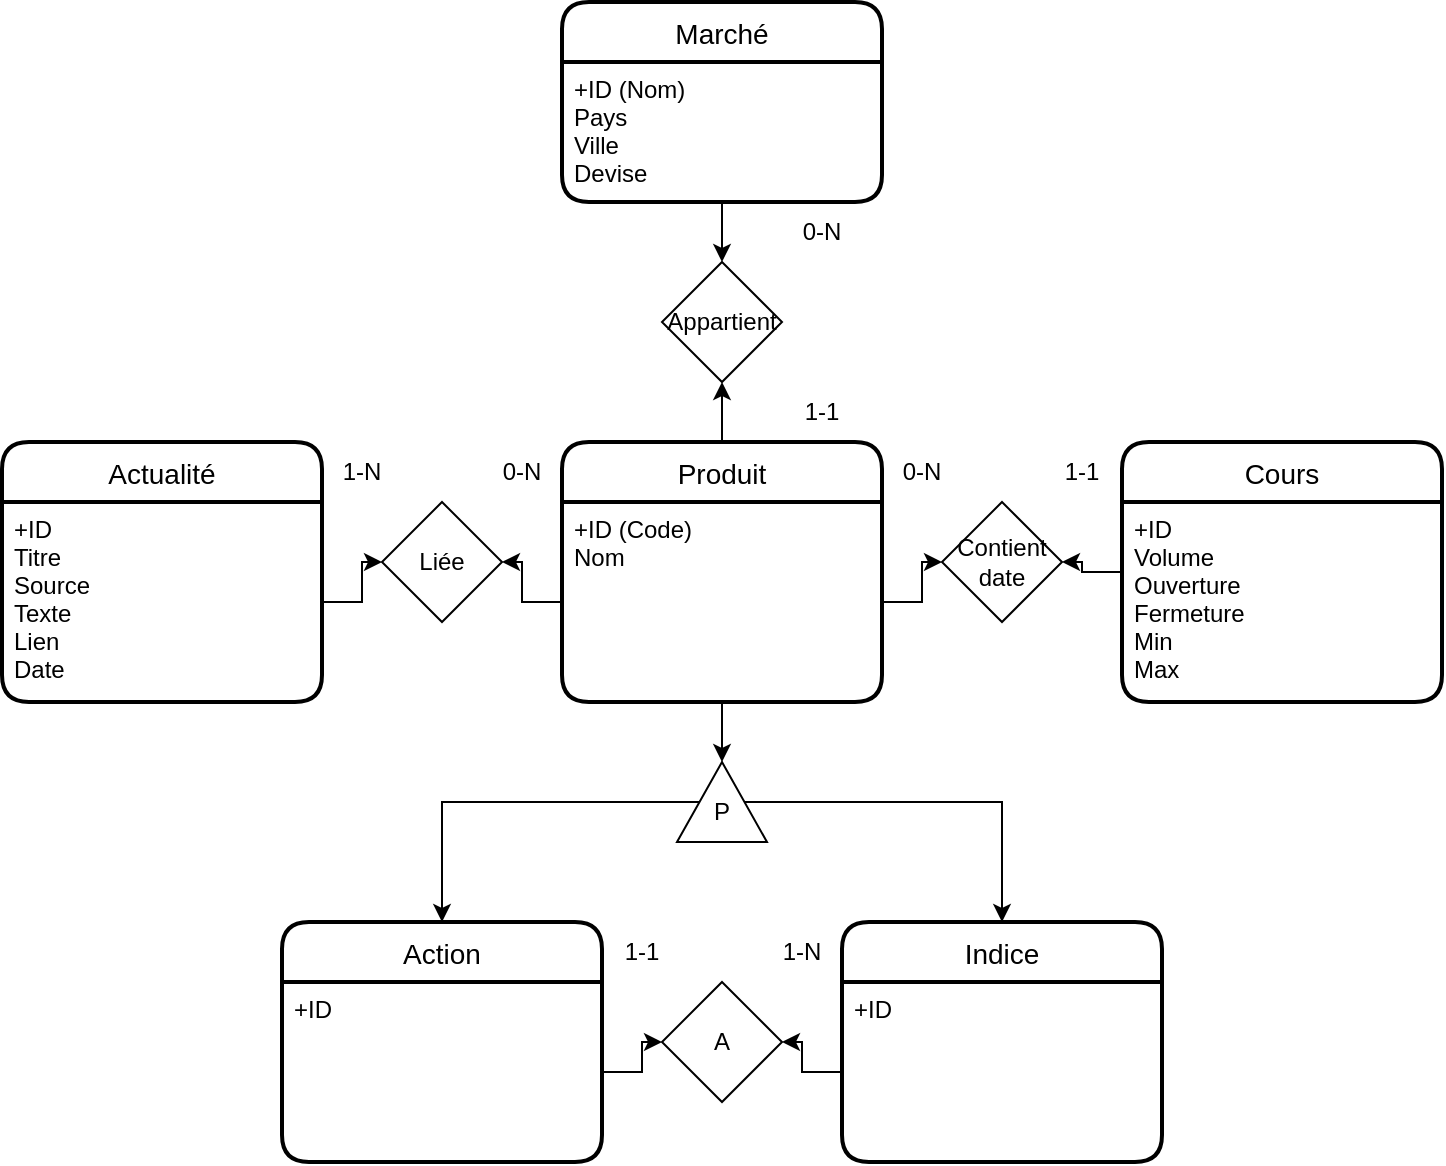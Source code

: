 <mxfile version="16.6.3" type="device"><diagram id="VBrhS2BjD6J94JSD-8Mz" name="Page-1"><mxGraphModel dx="1093" dy="609" grid="1" gridSize="10" guides="1" tooltips="1" connect="1" arrows="1" fold="1" page="1" pageScale="1" pageWidth="827" pageHeight="1169" math="0" shadow="0"><root><mxCell id="0"/><mxCell id="1" parent="0"/><mxCell id="1OOaUuGu6Qfer2Gf8TpN-33" style="edgeStyle=orthogonalEdgeStyle;rounded=0;orthogonalLoop=1;jettySize=auto;html=1;exitX=0.5;exitY=0;exitDx=0;exitDy=0;entryX=0.5;entryY=1;entryDx=0;entryDy=0;" edge="1" parent="1" source="1OOaUuGu6Qfer2Gf8TpN-1" target="1OOaUuGu6Qfer2Gf8TpN-31"><mxGeometry relative="1" as="geometry"/></mxCell><mxCell id="1OOaUuGu6Qfer2Gf8TpN-1" value="Produit" style="swimlane;childLayout=stackLayout;horizontal=1;startSize=30;horizontalStack=0;rounded=1;fontSize=14;fontStyle=0;strokeWidth=2;resizeParent=0;resizeLast=1;shadow=0;dashed=0;align=center;" vertex="1" parent="1"><mxGeometry x="320" y="280" width="160" height="130" as="geometry"/></mxCell><mxCell id="1OOaUuGu6Qfer2Gf8TpN-2" value="+ID (Code)&#10;Nom" style="align=left;strokeColor=none;fillColor=none;spacingLeft=4;fontSize=12;verticalAlign=top;resizable=0;rotatable=0;part=1;" vertex="1" parent="1OOaUuGu6Qfer2Gf8TpN-1"><mxGeometry y="30" width="160" height="100" as="geometry"/></mxCell><mxCell id="1OOaUuGu6Qfer2Gf8TpN-9" style="edgeStyle=orthogonalEdgeStyle;rounded=0;orthogonalLoop=1;jettySize=auto;html=1;exitX=0;exitY=0.5;exitDx=0;exitDy=0;" edge="1" parent="1" source="1OOaUuGu6Qfer2Gf8TpN-4" target="1OOaUuGu6Qfer2Gf8TpN-6"><mxGeometry relative="1" as="geometry"/></mxCell><mxCell id="1OOaUuGu6Qfer2Gf8TpN-4" value="Cours" style="swimlane;childLayout=stackLayout;horizontal=1;startSize=30;horizontalStack=0;rounded=1;fontSize=14;fontStyle=0;strokeWidth=2;resizeParent=0;resizeLast=1;shadow=0;dashed=0;align=center;" vertex="1" parent="1"><mxGeometry x="600" y="280" width="160" height="130" as="geometry"/></mxCell><mxCell id="1OOaUuGu6Qfer2Gf8TpN-5" value="+ID&#10;Volume&#10;Ouverture&#10;Fermeture&#10;Min&#10;Max" style="align=left;strokeColor=none;fillColor=none;spacingLeft=4;fontSize=12;verticalAlign=top;resizable=0;rotatable=0;part=1;" vertex="1" parent="1OOaUuGu6Qfer2Gf8TpN-4"><mxGeometry y="30" width="160" height="100" as="geometry"/></mxCell><mxCell id="1OOaUuGu6Qfer2Gf8TpN-6" value="Contient&lt;br&gt;date" style="shape=rhombus;perimeter=rhombusPerimeter;whiteSpace=wrap;html=1;align=center;" vertex="1" parent="1"><mxGeometry x="510" y="310" width="60" height="60" as="geometry"/></mxCell><mxCell id="1OOaUuGu6Qfer2Gf8TpN-8" style="edgeStyle=orthogonalEdgeStyle;rounded=0;orthogonalLoop=1;jettySize=auto;html=1;exitX=1;exitY=0.5;exitDx=0;exitDy=0;" edge="1" parent="1" source="1OOaUuGu6Qfer2Gf8TpN-2" target="1OOaUuGu6Qfer2Gf8TpN-6"><mxGeometry relative="1" as="geometry"/></mxCell><mxCell id="1OOaUuGu6Qfer2Gf8TpN-10" value="1-1" style="text;html=1;strokeColor=none;fillColor=none;align=center;verticalAlign=middle;whiteSpace=wrap;rounded=0;" vertex="1" parent="1"><mxGeometry x="550" y="280" width="60" height="30" as="geometry"/></mxCell><mxCell id="1OOaUuGu6Qfer2Gf8TpN-11" value="0-N" style="text;html=1;strokeColor=none;fillColor=none;align=center;verticalAlign=middle;whiteSpace=wrap;rounded=0;" vertex="1" parent="1"><mxGeometry x="470" y="280" width="60" height="30" as="geometry"/></mxCell><mxCell id="1OOaUuGu6Qfer2Gf8TpN-12" value="Actualité" style="swimlane;childLayout=stackLayout;horizontal=1;startSize=30;horizontalStack=0;rounded=1;fontSize=14;fontStyle=0;strokeWidth=2;resizeParent=0;resizeLast=1;shadow=0;dashed=0;align=center;" vertex="1" parent="1"><mxGeometry x="40" y="280" width="160" height="130" as="geometry"/></mxCell><mxCell id="1OOaUuGu6Qfer2Gf8TpN-13" value="+ID&#10;Titre&#10;Source&#10;Texte&#10;Lien&#10;Date" style="align=left;strokeColor=none;fillColor=none;spacingLeft=4;fontSize=12;verticalAlign=top;resizable=0;rotatable=0;part=1;" vertex="1" parent="1OOaUuGu6Qfer2Gf8TpN-12"><mxGeometry y="30" width="160" height="100" as="geometry"/></mxCell><mxCell id="1OOaUuGu6Qfer2Gf8TpN-14" value="Action" style="swimlane;childLayout=stackLayout;horizontal=1;startSize=30;horizontalStack=0;rounded=1;fontSize=14;fontStyle=0;strokeWidth=2;resizeParent=0;resizeLast=1;shadow=0;dashed=0;align=center;" vertex="1" parent="1"><mxGeometry x="180" y="520" width="160" height="120" as="geometry"/></mxCell><mxCell id="1OOaUuGu6Qfer2Gf8TpN-15" value="+ID" style="align=left;strokeColor=none;fillColor=none;spacingLeft=4;fontSize=12;verticalAlign=top;resizable=0;rotatable=0;part=1;" vertex="1" parent="1OOaUuGu6Qfer2Gf8TpN-14"><mxGeometry y="30" width="160" height="90" as="geometry"/></mxCell><mxCell id="1OOaUuGu6Qfer2Gf8TpN-16" value="Liée" style="shape=rhombus;perimeter=rhombusPerimeter;whiteSpace=wrap;html=1;align=center;" vertex="1" parent="1"><mxGeometry x="230" y="310" width="60" height="60" as="geometry"/></mxCell><mxCell id="1OOaUuGu6Qfer2Gf8TpN-17" style="edgeStyle=orthogonalEdgeStyle;rounded=0;orthogonalLoop=1;jettySize=auto;html=1;exitX=1;exitY=0.5;exitDx=0;exitDy=0;" edge="1" parent="1" source="1OOaUuGu6Qfer2Gf8TpN-13" target="1OOaUuGu6Qfer2Gf8TpN-16"><mxGeometry relative="1" as="geometry"/></mxCell><mxCell id="1OOaUuGu6Qfer2Gf8TpN-18" style="edgeStyle=orthogonalEdgeStyle;rounded=0;orthogonalLoop=1;jettySize=auto;html=1;exitX=0;exitY=0.5;exitDx=0;exitDy=0;" edge="1" parent="1" source="1OOaUuGu6Qfer2Gf8TpN-2" target="1OOaUuGu6Qfer2Gf8TpN-16"><mxGeometry relative="1" as="geometry"/></mxCell><mxCell id="1OOaUuGu6Qfer2Gf8TpN-19" value="1-N" style="text;html=1;strokeColor=none;fillColor=none;align=center;verticalAlign=middle;whiteSpace=wrap;rounded=0;" vertex="1" parent="1"><mxGeometry x="190" y="280" width="60" height="30" as="geometry"/></mxCell><mxCell id="1OOaUuGu6Qfer2Gf8TpN-20" value="0-N" style="text;html=1;strokeColor=none;fillColor=none;align=center;verticalAlign=middle;whiteSpace=wrap;rounded=0;" vertex="1" parent="1"><mxGeometry x="270" y="280" width="60" height="30" as="geometry"/></mxCell><mxCell id="1OOaUuGu6Qfer2Gf8TpN-21" value="Indice" style="swimlane;childLayout=stackLayout;horizontal=1;startSize=30;horizontalStack=0;rounded=1;fontSize=14;fontStyle=0;strokeWidth=2;resizeParent=0;resizeLast=1;shadow=0;dashed=0;align=center;" vertex="1" parent="1"><mxGeometry x="460" y="520" width="160" height="120" as="geometry"/></mxCell><mxCell id="1OOaUuGu6Qfer2Gf8TpN-22" value="+ID" style="align=left;strokeColor=none;fillColor=none;spacingLeft=4;fontSize=12;verticalAlign=top;resizable=0;rotatable=0;part=1;" vertex="1" parent="1OOaUuGu6Qfer2Gf8TpN-21"><mxGeometry y="30" width="160" height="90" as="geometry"/></mxCell><mxCell id="1OOaUuGu6Qfer2Gf8TpN-25" style="edgeStyle=orthogonalEdgeStyle;rounded=0;orthogonalLoop=1;jettySize=auto;html=1;exitX=0.5;exitY=0;exitDx=0;exitDy=0;entryX=0.5;entryY=0;entryDx=0;entryDy=0;" edge="1" parent="1" source="1OOaUuGu6Qfer2Gf8TpN-23" target="1OOaUuGu6Qfer2Gf8TpN-14"><mxGeometry relative="1" as="geometry"/></mxCell><mxCell id="1OOaUuGu6Qfer2Gf8TpN-26" style="edgeStyle=orthogonalEdgeStyle;rounded=0;orthogonalLoop=1;jettySize=auto;html=1;exitX=0.5;exitY=1;exitDx=0;exitDy=0;" edge="1" parent="1" source="1OOaUuGu6Qfer2Gf8TpN-23" target="1OOaUuGu6Qfer2Gf8TpN-21"><mxGeometry relative="1" as="geometry"/></mxCell><mxCell id="1OOaUuGu6Qfer2Gf8TpN-23" value="" style="triangle;whiteSpace=wrap;html=1;direction=north;" vertex="1" parent="1"><mxGeometry x="377.5" y="440" width="45" height="40" as="geometry"/></mxCell><mxCell id="1OOaUuGu6Qfer2Gf8TpN-24" style="edgeStyle=orthogonalEdgeStyle;rounded=0;orthogonalLoop=1;jettySize=auto;html=1;exitX=0.5;exitY=1;exitDx=0;exitDy=0;entryX=1;entryY=0.5;entryDx=0;entryDy=0;" edge="1" parent="1" source="1OOaUuGu6Qfer2Gf8TpN-2" target="1OOaUuGu6Qfer2Gf8TpN-23"><mxGeometry relative="1" as="geometry"/></mxCell><mxCell id="1OOaUuGu6Qfer2Gf8TpN-27" value="P" style="text;html=1;strokeColor=none;fillColor=none;align=center;verticalAlign=middle;whiteSpace=wrap;rounded=0;" vertex="1" parent="1"><mxGeometry x="370" y="450" width="60" height="30" as="geometry"/></mxCell><mxCell id="1OOaUuGu6Qfer2Gf8TpN-28" value="Marché" style="swimlane;childLayout=stackLayout;horizontal=1;startSize=30;horizontalStack=0;rounded=1;fontSize=14;fontStyle=0;strokeWidth=2;resizeParent=0;resizeLast=1;shadow=0;dashed=0;align=center;" vertex="1" parent="1"><mxGeometry x="320" y="60" width="160" height="100" as="geometry"/></mxCell><mxCell id="1OOaUuGu6Qfer2Gf8TpN-29" value="+ID (Nom)&#10;Pays&#10;Ville&#10;Devise" style="align=left;strokeColor=none;fillColor=none;spacingLeft=4;fontSize=12;verticalAlign=top;resizable=0;rotatable=0;part=1;" vertex="1" parent="1OOaUuGu6Qfer2Gf8TpN-28"><mxGeometry y="30" width="160" height="70" as="geometry"/></mxCell><mxCell id="1OOaUuGu6Qfer2Gf8TpN-31" value="Appartient" style="shape=rhombus;perimeter=rhombusPerimeter;whiteSpace=wrap;html=1;align=center;" vertex="1" parent="1"><mxGeometry x="370" y="190" width="60" height="60" as="geometry"/></mxCell><mxCell id="1OOaUuGu6Qfer2Gf8TpN-32" style="edgeStyle=orthogonalEdgeStyle;rounded=0;orthogonalLoop=1;jettySize=auto;html=1;exitX=0.5;exitY=1;exitDx=0;exitDy=0;entryX=0.5;entryY=0;entryDx=0;entryDy=0;" edge="1" parent="1" source="1OOaUuGu6Qfer2Gf8TpN-29" target="1OOaUuGu6Qfer2Gf8TpN-31"><mxGeometry relative="1" as="geometry"/></mxCell><mxCell id="1OOaUuGu6Qfer2Gf8TpN-34" value="0-N" style="text;html=1;strokeColor=none;fillColor=none;align=center;verticalAlign=middle;whiteSpace=wrap;rounded=0;" vertex="1" parent="1"><mxGeometry x="420" y="160" width="60" height="30" as="geometry"/></mxCell><mxCell id="1OOaUuGu6Qfer2Gf8TpN-35" value="1-1" style="text;html=1;strokeColor=none;fillColor=none;align=center;verticalAlign=middle;whiteSpace=wrap;rounded=0;" vertex="1" parent="1"><mxGeometry x="420" y="250" width="60" height="30" as="geometry"/></mxCell><mxCell id="1OOaUuGu6Qfer2Gf8TpN-36" value="A" style="shape=rhombus;perimeter=rhombusPerimeter;whiteSpace=wrap;html=1;align=center;" vertex="1" parent="1"><mxGeometry x="370" y="550" width="60" height="60" as="geometry"/></mxCell><mxCell id="1OOaUuGu6Qfer2Gf8TpN-37" style="edgeStyle=orthogonalEdgeStyle;rounded=0;orthogonalLoop=1;jettySize=auto;html=1;exitX=1;exitY=0.5;exitDx=0;exitDy=0;" edge="1" parent="1" source="1OOaUuGu6Qfer2Gf8TpN-15" target="1OOaUuGu6Qfer2Gf8TpN-36"><mxGeometry relative="1" as="geometry"/></mxCell><mxCell id="1OOaUuGu6Qfer2Gf8TpN-38" style="edgeStyle=orthogonalEdgeStyle;rounded=0;orthogonalLoop=1;jettySize=auto;html=1;exitX=0;exitY=0.5;exitDx=0;exitDy=0;" edge="1" parent="1" source="1OOaUuGu6Qfer2Gf8TpN-22" target="1OOaUuGu6Qfer2Gf8TpN-36"><mxGeometry relative="1" as="geometry"/></mxCell><mxCell id="1OOaUuGu6Qfer2Gf8TpN-39" value="1-N" style="text;html=1;strokeColor=none;fillColor=none;align=center;verticalAlign=middle;whiteSpace=wrap;rounded=0;" vertex="1" parent="1"><mxGeometry x="410" y="520" width="60" height="30" as="geometry"/></mxCell><mxCell id="1OOaUuGu6Qfer2Gf8TpN-40" value="1-1" style="text;html=1;strokeColor=none;fillColor=none;align=center;verticalAlign=middle;whiteSpace=wrap;rounded=0;" vertex="1" parent="1"><mxGeometry x="330" y="520" width="60" height="30" as="geometry"/></mxCell></root></mxGraphModel></diagram></mxfile>